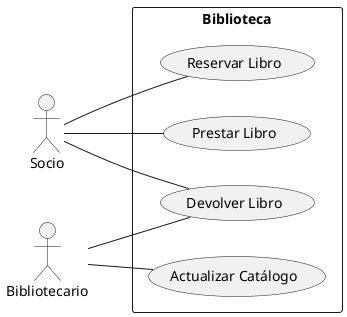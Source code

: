 @startuml
left to right direction

rectangle Biblioteca {
  usecase "Reservar Libro" as UC1
  usecase "Prestar Libro" as UC2
  usecase "Devolver Libro" as UC3
  usecase "Actualizar Catálogo" as UC4
}
Socio -- UC1
Socio-- UC2
Socio -- UC3

Bibliotecario -- UC3
Bibliotecario -- UC4
@enduml